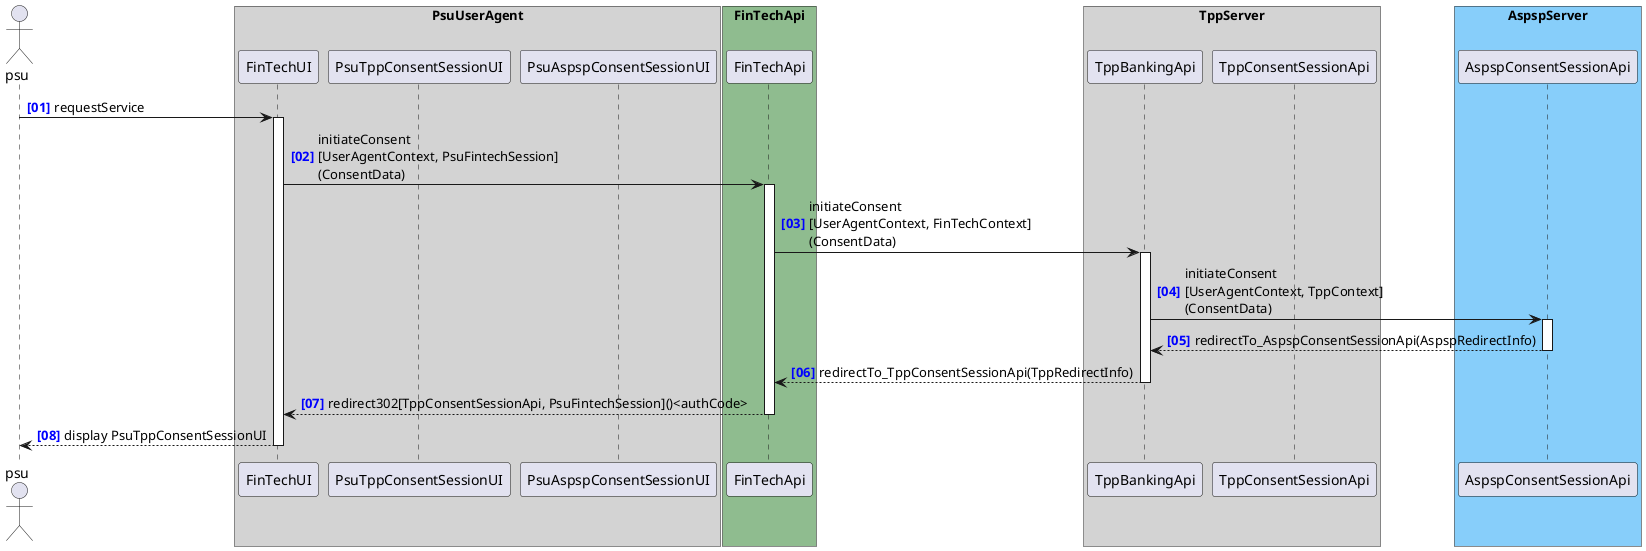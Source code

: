 @startuml

autonumber "<b><color blue>[00]"
actor psu

box "PsuUserAgent" #LightGray
    participant "FinTechUI" as FinTechUI
    participant "PsuTppConsentSessionUI" as PsuTppConsentSessionUI
    participant "PsuAspspConsentSessionUI" as PsuAspspConsentSessionUI
end box
box "FinTechApi" #DarkSeaGreen
    participant "FinTechApi" as FinTechApi
end box
box "TppServer" #LightGray
    participant "TppBankingApi" as TppBankingApi
    participant "TppConsentSessionApi" as TppConsentSessionApi
end box
box "AspspServer" #LightSkyBlue
    participant "AspspConsentSessionApi" as AspspConsentSessionApi
end box

psu -> FinTechUI ++ : requestService
FinTechUI -> FinTechApi ++ : initiateConsent\n[UserAgentContext, PsuFintechSession]\n(ConsentData)
FinTechApi -> TppBankingApi ++ : initiateConsent\n[UserAgentContext, FinTechContext]\n(ConsentData)
TppBankingApi -> AspspConsentSessionApi ++ : initiateConsent\n[UserAgentContext, TppContext]\n(ConsentData) 
return redirectTo_AspspConsentSessionApi(AspspRedirectInfo)
return redirectTo_TppConsentSessionApi(TppRedirectInfo)
return redirect302[TppConsentSessionApi, PsuFintechSession]()<authCode>
return display PsuTppConsentSessionUI
'return redirect302[TppConsentSessionApi, PsuFintechSession]()
@enduml
